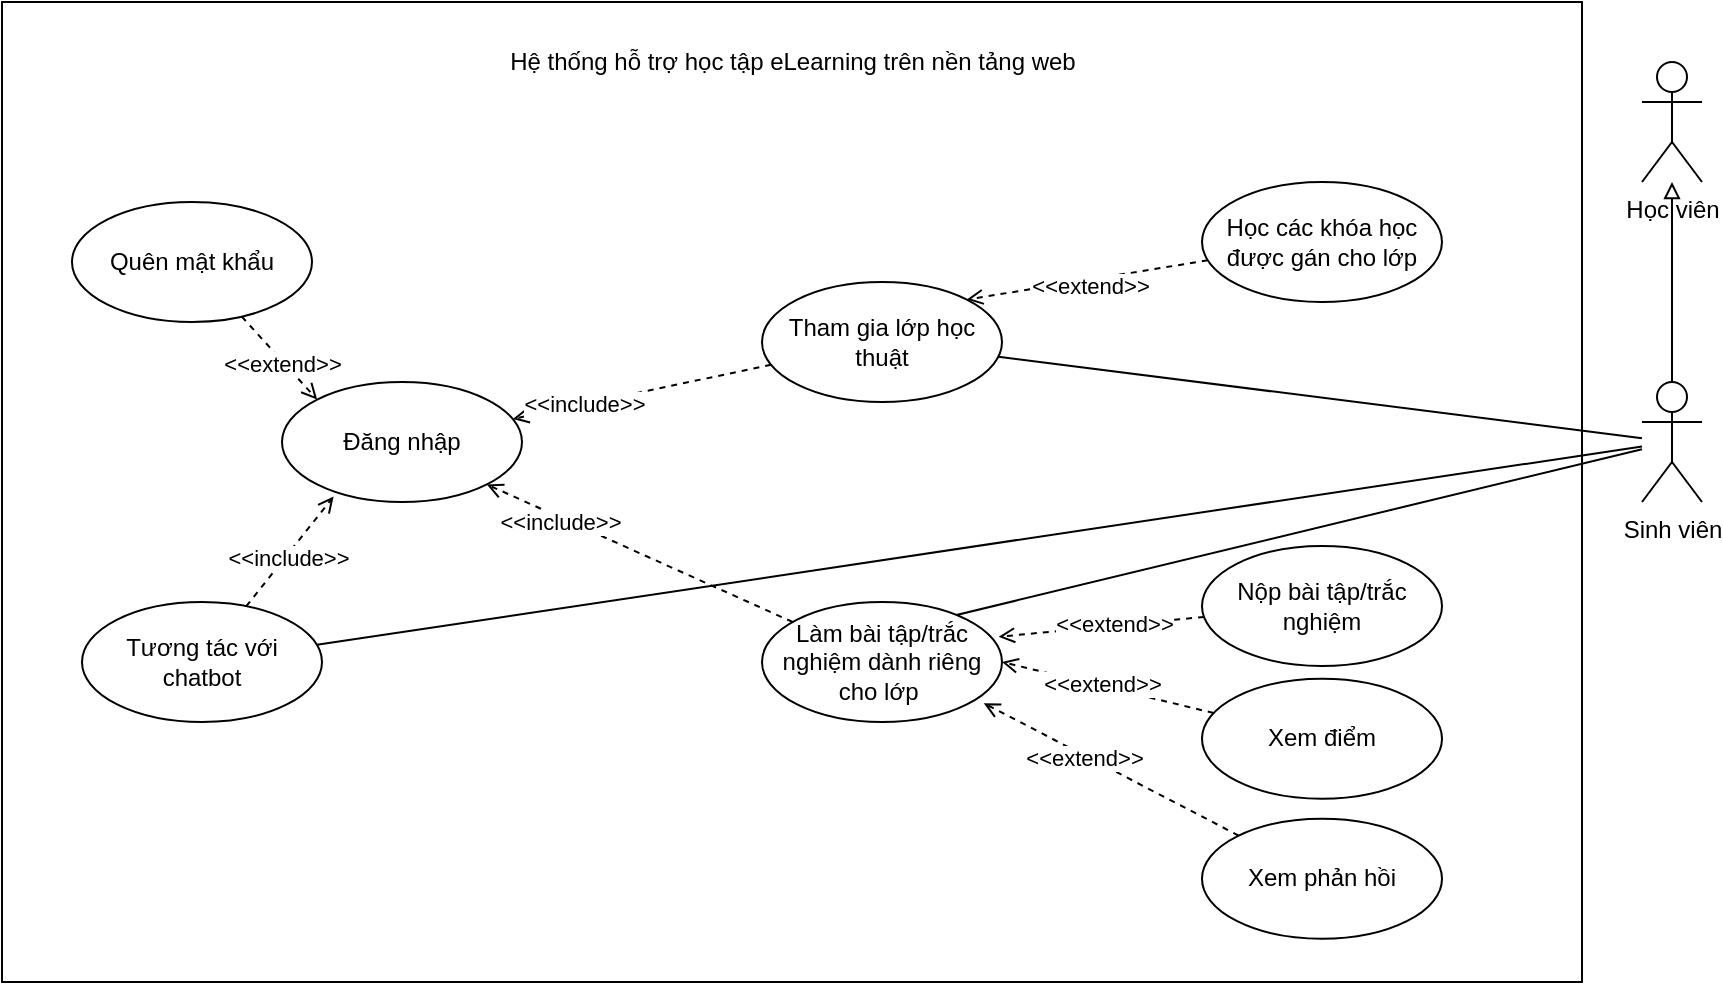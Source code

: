 <mxfile version="27.0.3">
  <diagram name="Page-1" id="l4Wc8jGWxgU7w8EC-o6b">
    <mxGraphModel dx="1418" dy="794" grid="1" gridSize="10" guides="1" tooltips="1" connect="1" arrows="1" fold="1" page="1" pageScale="1" pageWidth="850" pageHeight="1100" math="0" shadow="0">
      <root>
        <mxCell id="0" />
        <mxCell id="1" parent="0" />
        <mxCell id="b7M_-y5YJzh3ZV60CiUo-1" value="" style="rounded=0;whiteSpace=wrap;html=1;" vertex="1" parent="1">
          <mxGeometry x="390" y="180" width="790" height="490" as="geometry" />
        </mxCell>
        <mxCell id="b7M_-y5YJzh3ZV60CiUo-2" value="Hệ thống hỗ trợ học tập eLearning trên nền tảng web" style="text;html=1;align=center;verticalAlign=middle;whiteSpace=wrap;rounded=0;" vertex="1" parent="1">
          <mxGeometry x="557.5" y="200" width="455" height="20" as="geometry" />
        </mxCell>
        <mxCell id="b7M_-y5YJzh3ZV60CiUo-21" value="Học viên" style="shape=umlActor;verticalLabelPosition=bottom;verticalAlign=top;html=1;outlineConnect=0;" vertex="1" parent="1">
          <mxGeometry x="1210" y="210" width="30" height="60" as="geometry" />
        </mxCell>
        <mxCell id="b7M_-y5YJzh3ZV60CiUo-30" style="rounded=0;orthogonalLoop=1;jettySize=auto;html=1;endArrow=block;endFill=0;" edge="1" parent="1" source="b7M_-y5YJzh3ZV60CiUo-34" target="b7M_-y5YJzh3ZV60CiUo-21">
          <mxGeometry relative="1" as="geometry" />
        </mxCell>
        <mxCell id="b7M_-y5YJzh3ZV60CiUo-31" style="rounded=0;orthogonalLoop=1;jettySize=auto;html=1;endArrow=none;startFill=0;" edge="1" parent="1" source="b7M_-y5YJzh3ZV60CiUo-34" target="b7M_-y5YJzh3ZV60CiUo-101">
          <mxGeometry relative="1" as="geometry" />
        </mxCell>
        <mxCell id="b7M_-y5YJzh3ZV60CiUo-32" style="rounded=0;orthogonalLoop=1;jettySize=auto;html=1;entryX=0;entryY=0.5;entryDx=0;entryDy=0;endArrow=none;startFill=0;" edge="1" parent="1" source="b7M_-y5YJzh3ZV60CiUo-34" target="b7M_-y5YJzh3ZV60CiUo-102">
          <mxGeometry relative="1" as="geometry" />
        </mxCell>
        <mxCell id="b7M_-y5YJzh3ZV60CiUo-33" style="rounded=0;orthogonalLoop=1;jettySize=auto;html=1;endArrow=none;startFill=0;" edge="1" parent="1" source="b7M_-y5YJzh3ZV60CiUo-34" target="b7M_-y5YJzh3ZV60CiUo-47">
          <mxGeometry relative="1" as="geometry" />
        </mxCell>
        <mxCell id="b7M_-y5YJzh3ZV60CiUo-34" value="Sinh viên" style="shape=umlActor;verticalLabelPosition=bottom;verticalAlign=top;html=1;outlineConnect=0;" vertex="1" parent="1">
          <mxGeometry x="1210" y="370" width="30" height="60" as="geometry" />
        </mxCell>
        <mxCell id="b7M_-y5YJzh3ZV60CiUo-35" value="Đăng nhập" style="ellipse;whiteSpace=wrap;html=1;" vertex="1" parent="1">
          <mxGeometry x="530" y="370" width="120" height="60" as="geometry" />
        </mxCell>
        <mxCell id="b7M_-y5YJzh3ZV60CiUo-45" style="rounded=0;orthogonalLoop=1;jettySize=auto;html=1;endArrow=open;endFill=0;dashed=1;entryX=0.215;entryY=0.955;entryDx=0;entryDy=0;entryPerimeter=0;" edge="1" parent="1" source="b7M_-y5YJzh3ZV60CiUo-47" target="b7M_-y5YJzh3ZV60CiUo-35">
          <mxGeometry relative="1" as="geometry" />
        </mxCell>
        <mxCell id="b7M_-y5YJzh3ZV60CiUo-46" value="&amp;lt;&amp;lt;include&amp;gt;&amp;gt;" style="edgeLabel;html=1;align=center;verticalAlign=middle;resizable=0;points=[];" vertex="1" connectable="0" parent="b7M_-y5YJzh3ZV60CiUo-45">
          <mxGeometry x="0.474" y="-3" relative="1" as="geometry">
            <mxPoint x="-14" y="14" as="offset" />
          </mxGeometry>
        </mxCell>
        <mxCell id="b7M_-y5YJzh3ZV60CiUo-47" value="&lt;p style=&quot;white-space-collapse: preserve;&quot; dir=&quot;auto&quot;&gt;Tương tác với chatbot&lt;/p&gt;" style="ellipse;whiteSpace=wrap;html=1;" vertex="1" parent="1">
          <mxGeometry x="430" y="480" width="120" height="60" as="geometry" />
        </mxCell>
        <mxCell id="b7M_-y5YJzh3ZV60CiUo-89" style="rounded=0;orthogonalLoop=1;jettySize=auto;html=1;exitX=0.5;exitY=1;exitDx=0;exitDy=0;" edge="1" parent="1">
          <mxGeometry relative="1" as="geometry">
            <mxPoint x="610" y="270" as="sourcePoint" />
            <mxPoint x="610" y="270" as="targetPoint" />
          </mxGeometry>
        </mxCell>
        <mxCell id="b7M_-y5YJzh3ZV60CiUo-99" style="rounded=0;orthogonalLoop=1;jettySize=auto;html=1;endArrow=open;endFill=0;dashed=1;" edge="1" parent="1" source="b7M_-y5YJzh3ZV60CiUo-101" target="b7M_-y5YJzh3ZV60CiUo-35">
          <mxGeometry relative="1" as="geometry" />
        </mxCell>
        <mxCell id="b7M_-y5YJzh3ZV60CiUo-100" value="&amp;lt;&amp;lt;include&amp;gt;&amp;gt;" style="edgeLabel;html=1;align=center;verticalAlign=middle;resizable=0;points=[];" vertex="1" connectable="0" parent="b7M_-y5YJzh3ZV60CiUo-99">
          <mxGeometry x="0.451" relative="1" as="geometry">
            <mxPoint as="offset" />
          </mxGeometry>
        </mxCell>
        <mxCell id="b7M_-y5YJzh3ZV60CiUo-101" value="&lt;span style=&quot;white-space-collapse: preserve;&quot;&gt;Tham gia lớp học thuật&lt;/span&gt;" style="ellipse;whiteSpace=wrap;html=1;" vertex="1" parent="1">
          <mxGeometry x="770" y="320" width="120" height="60" as="geometry" />
        </mxCell>
        <mxCell id="b7M_-y5YJzh3ZV60CiUo-102" value="&lt;span style=&quot;white-space-collapse: preserve;&quot;&gt;Làm bài tập/trắc nghiệm dành riêng cho lớp &lt;/span&gt;" style="ellipse;whiteSpace=wrap;html=1;" vertex="1" parent="1">
          <mxGeometry x="770" y="480" width="120" height="60" as="geometry" />
        </mxCell>
        <mxCell id="b7M_-y5YJzh3ZV60CiUo-103" style="rounded=0;orthogonalLoop=1;jettySize=auto;html=1;entryX=1;entryY=1;entryDx=0;entryDy=0;dashed=1;endArrow=open;endFill=0;" edge="1" parent="1" source="b7M_-y5YJzh3ZV60CiUo-102" target="b7M_-y5YJzh3ZV60CiUo-35">
          <mxGeometry relative="1" as="geometry" />
        </mxCell>
        <mxCell id="b7M_-y5YJzh3ZV60CiUo-104" value="&amp;lt;&amp;lt;include&amp;gt;&amp;gt;" style="edgeLabel;html=1;align=center;verticalAlign=middle;resizable=0;points=[];" vertex="1" connectable="0" parent="b7M_-y5YJzh3ZV60CiUo-103">
          <mxGeometry x="0.514" y="2" relative="1" as="geometry">
            <mxPoint as="offset" />
          </mxGeometry>
        </mxCell>
        <mxCell id="b7M_-y5YJzh3ZV60CiUo-105" style="rounded=0;orthogonalLoop=1;jettySize=auto;html=1;entryX=0;entryY=0;entryDx=0;entryDy=0;endArrow=open;endFill=0;dashed=1;" edge="1" parent="1" source="b7M_-y5YJzh3ZV60CiUo-107" target="b7M_-y5YJzh3ZV60CiUo-35">
          <mxGeometry relative="1" as="geometry" />
        </mxCell>
        <mxCell id="b7M_-y5YJzh3ZV60CiUo-106" value="&amp;lt;&amp;lt;extend&amp;gt;&amp;gt;" style="edgeLabel;html=1;align=center;verticalAlign=middle;resizable=0;points=[];" vertex="1" connectable="0" parent="b7M_-y5YJzh3ZV60CiUo-105">
          <mxGeometry x="-0.04" relative="1" as="geometry">
            <mxPoint x="2" y="3" as="offset" />
          </mxGeometry>
        </mxCell>
        <mxCell id="b7M_-y5YJzh3ZV60CiUo-107" value="&lt;p style=&quot;white-space-collapse: preserve;&quot; dir=&quot;auto&quot;&gt;Quên mật khẩu&lt;/p&gt;" style="ellipse;whiteSpace=wrap;html=1;" vertex="1" parent="1">
          <mxGeometry x="425" y="280" width="120" height="60" as="geometry" />
        </mxCell>
        <mxCell id="b7M_-y5YJzh3ZV60CiUo-125" style="rounded=0;orthogonalLoop=1;jettySize=auto;html=1;dashed=1;endArrow=open;endFill=0;entryX=0.986;entryY=0.29;entryDx=0;entryDy=0;entryPerimeter=0;" edge="1" parent="1" source="b7M_-y5YJzh3ZV60CiUo-122" target="b7M_-y5YJzh3ZV60CiUo-102">
          <mxGeometry relative="1" as="geometry">
            <mxPoint x="873" y="489" as="targetPoint" />
          </mxGeometry>
        </mxCell>
        <mxCell id="b7M_-y5YJzh3ZV60CiUo-133" value="&amp;lt;&amp;lt;extend&amp;gt;&amp;gt;" style="edgeLabel;html=1;align=center;verticalAlign=middle;resizable=0;points=[];" vertex="1" connectable="0" parent="b7M_-y5YJzh3ZV60CiUo-125">
          <mxGeometry x="-0.127" y="-1" relative="1" as="geometry">
            <mxPoint as="offset" />
          </mxGeometry>
        </mxCell>
        <mxCell id="b7M_-y5YJzh3ZV60CiUo-122" value="&lt;div style=&quot;&quot;&gt;&lt;span style=&quot;white-space-collapse: preserve;&quot;&gt;Nộp bài tập/trắc nghiệm&lt;/span&gt;&lt;/div&gt;" style="ellipse;whiteSpace=wrap;html=1;align=center;" vertex="1" parent="1">
          <mxGeometry x="990" y="452" width="120" height="60" as="geometry" />
        </mxCell>
        <mxCell id="b7M_-y5YJzh3ZV60CiUo-123" value="&lt;div style=&quot;&quot;&gt;&lt;span style=&quot;white-space-collapse: preserve;&quot;&gt;Xem điểm&lt;/span&gt;&lt;/div&gt;" style="ellipse;whiteSpace=wrap;html=1;align=center;" vertex="1" parent="1">
          <mxGeometry x="990" y="518.36" width="120" height="60" as="geometry" />
        </mxCell>
        <mxCell id="b7M_-y5YJzh3ZV60CiUo-127" style="rounded=0;orthogonalLoop=1;jettySize=auto;html=1;entryX=0.924;entryY=0.843;entryDx=0;entryDy=0;dashed=1;endArrow=open;endFill=0;entryPerimeter=0;" edge="1" parent="1" source="b7M_-y5YJzh3ZV60CiUo-124" target="b7M_-y5YJzh3ZV60CiUo-102">
          <mxGeometry relative="1" as="geometry" />
        </mxCell>
        <mxCell id="b7M_-y5YJzh3ZV60CiUo-135" value="&amp;lt;&amp;lt;extend&amp;gt;&amp;gt;" style="edgeLabel;html=1;align=center;verticalAlign=middle;resizable=0;points=[];" vertex="1" connectable="0" parent="b7M_-y5YJzh3ZV60CiUo-127">
          <mxGeometry x="0.204" y="1" relative="1" as="geometry">
            <mxPoint as="offset" />
          </mxGeometry>
        </mxCell>
        <mxCell id="b7M_-y5YJzh3ZV60CiUo-124" value="&lt;div style=&quot;&quot;&gt;&lt;span style=&quot;white-space-collapse: preserve;&quot;&gt;Xem phản hồi&lt;/span&gt;&lt;/div&gt;" style="ellipse;whiteSpace=wrap;html=1;align=center;" vertex="1" parent="1">
          <mxGeometry x="990" y="588.36" width="120" height="60" as="geometry" />
        </mxCell>
        <mxCell id="b7M_-y5YJzh3ZV60CiUo-126" style="rounded=0;orthogonalLoop=1;jettySize=auto;html=1;entryX=1;entryY=0.5;entryDx=0;entryDy=0;dashed=1;endArrow=open;endFill=0;" edge="1" parent="1" source="b7M_-y5YJzh3ZV60CiUo-123" target="b7M_-y5YJzh3ZV60CiUo-102">
          <mxGeometry relative="1" as="geometry" />
        </mxCell>
        <mxCell id="b7M_-y5YJzh3ZV60CiUo-134" value="&amp;lt;&amp;lt;extend&amp;gt;&amp;gt;" style="edgeLabel;html=1;align=center;verticalAlign=middle;resizable=0;points=[];" vertex="1" connectable="0" parent="b7M_-y5YJzh3ZV60CiUo-126">
          <mxGeometry x="0.061" y="-1" relative="1" as="geometry">
            <mxPoint as="offset" />
          </mxGeometry>
        </mxCell>
        <mxCell id="b7M_-y5YJzh3ZV60CiUo-130" style="rounded=0;orthogonalLoop=1;jettySize=auto;html=1;entryX=1;entryY=0;entryDx=0;entryDy=0;dashed=1;endArrow=open;endFill=0;" edge="1" parent="1" source="b7M_-y5YJzh3ZV60CiUo-128" target="b7M_-y5YJzh3ZV60CiUo-101">
          <mxGeometry relative="1" as="geometry" />
        </mxCell>
        <mxCell id="b7M_-y5YJzh3ZV60CiUo-132" value="&amp;lt;&amp;lt;extend&amp;gt;&amp;gt;" style="edgeLabel;html=1;align=center;verticalAlign=middle;resizable=0;points=[];" vertex="1" connectable="0" parent="b7M_-y5YJzh3ZV60CiUo-130">
          <mxGeometry x="-0.02" y="3" relative="1" as="geometry">
            <mxPoint as="offset" />
          </mxGeometry>
        </mxCell>
        <mxCell id="b7M_-y5YJzh3ZV60CiUo-128" value="&lt;span style=&quot;white-space-collapse: preserve;&quot;&gt;Học các khóa học được gán cho lớp&lt;/span&gt;" style="ellipse;whiteSpace=wrap;html=1;align=center;" vertex="1" parent="1">
          <mxGeometry x="990" y="270" width="120" height="60" as="geometry" />
        </mxCell>
      </root>
    </mxGraphModel>
  </diagram>
</mxfile>
